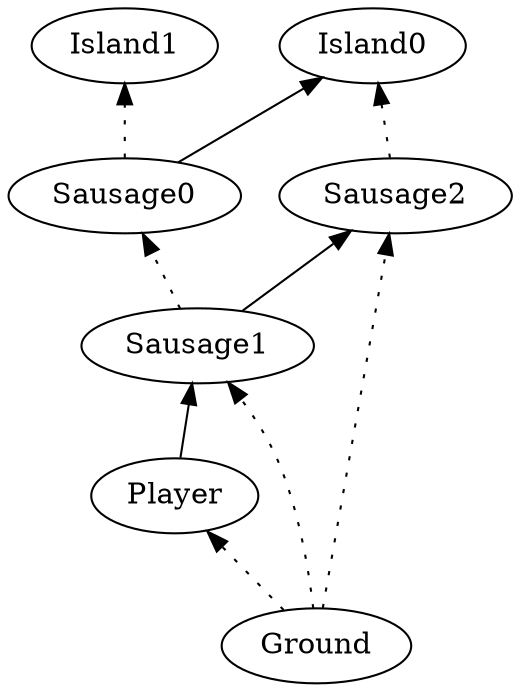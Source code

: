 digraph G {
rankdir = BT;
	"Ground" -> "Player" [style=dotted];
	"Player" -> "Sausage1";
	"Ground" -> "Sausage1" [style=dotted];
	"Sausage1" -> "Sausage0" [style=dotted];
	"Sausage1" -> "Sausage2";
	"Sausage0" -> "Island1" [style=dotted];
	"Sausage0" -> "Island0";
	"Ground" -> "Sausage2" [style=dotted];
	"Sausage2" -> "Island0" [style=dotted];
}